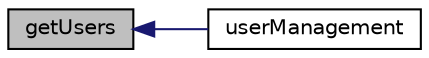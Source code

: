 digraph "getUsers"
{
  edge [fontname="Helvetica",fontsize="10",labelfontname="Helvetica",labelfontsize="10"];
  node [fontname="Helvetica",fontsize="10",shape=record];
  rankdir="LR";
  Node1 [label="getUsers",height=0.2,width=0.4,color="black", fillcolor="grey75", style="filled", fontcolor="black"];
  Node1 -> Node2 [dir="back",color="midnightblue",fontsize="10",style="solid",fontname="Helvetica"];
  Node2 [label="userManagement",height=0.2,width=0.4,color="black", fillcolor="white", style="filled",URL="$management_library_8php.html#a62a689da57ef7cf5d65aae05e1a01fd2"];
}
